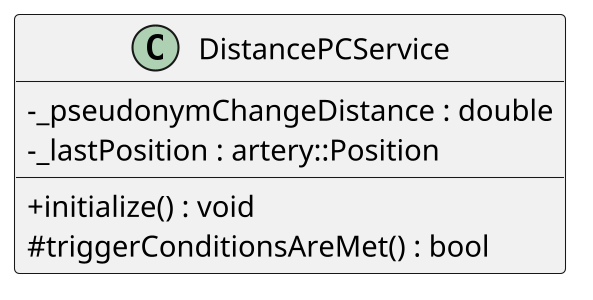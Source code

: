 @startuml DistancePCS
skinparam classAttributeIconSize 0
skinparam backgroundcolor transparent
skinparam dpi 200

class DistancePCService
{
    -_pseudonymChangeDistance : double
    -_lastPosition : artery::Position

    +initialize() : void
    #triggerConditionsAreMet() : bool
}

@enduml
